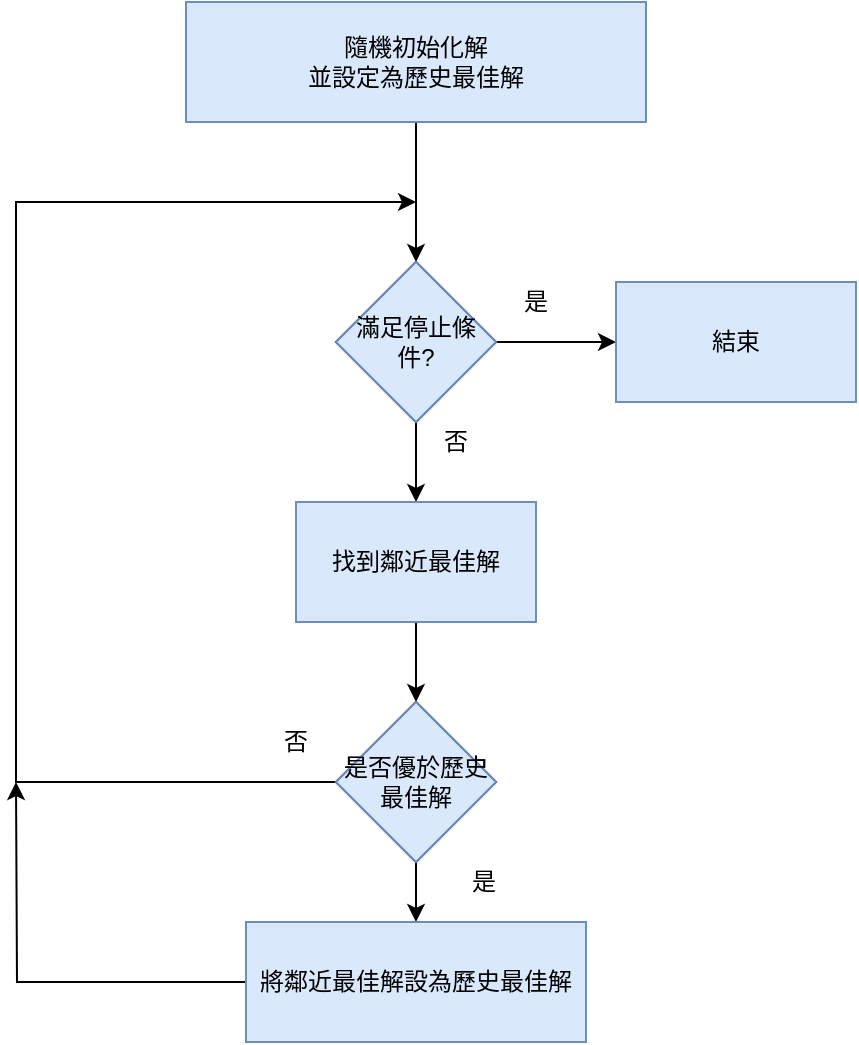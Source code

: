 <mxfile version="14.9.2" type="github">
  <diagram id="5QkBd33RTSYPS9vqj1QY" name="Page-1">
    <mxGraphModel dx="1422" dy="738" grid="1" gridSize="10" guides="1" tooltips="1" connect="1" arrows="1" fold="1" page="1" pageScale="1" pageWidth="827" pageHeight="1169" math="0" shadow="0">
      <root>
        <mxCell id="0" />
        <mxCell id="1" parent="0" />
        <mxCell id="961a6PUNnO08rihcnJV5-5" value="" style="edgeStyle=orthogonalEdgeStyle;rounded=0;orthogonalLoop=1;jettySize=auto;html=1;" edge="1" parent="1" source="961a6PUNnO08rihcnJV5-1" target="961a6PUNnO08rihcnJV5-4">
          <mxGeometry relative="1" as="geometry" />
        </mxCell>
        <mxCell id="961a6PUNnO08rihcnJV5-1" value="隨機初始化解&lt;br&gt;並設定為歷史最佳解" style="rounded=0;whiteSpace=wrap;html=1;fillColor=#dae8fc;strokeColor=#6c8ebf;" vertex="1" parent="1">
          <mxGeometry x="265" y="50" width="230" height="60" as="geometry" />
        </mxCell>
        <mxCell id="961a6PUNnO08rihcnJV5-8" value="" style="edgeStyle=orthogonalEdgeStyle;rounded=0;orthogonalLoop=1;jettySize=auto;html=1;" edge="1" parent="1" source="961a6PUNnO08rihcnJV5-4" target="961a6PUNnO08rihcnJV5-7">
          <mxGeometry relative="1" as="geometry" />
        </mxCell>
        <mxCell id="961a6PUNnO08rihcnJV5-10" value="" style="edgeStyle=orthogonalEdgeStyle;rounded=0;orthogonalLoop=1;jettySize=auto;html=1;" edge="1" parent="1" source="961a6PUNnO08rihcnJV5-4" target="961a6PUNnO08rihcnJV5-9">
          <mxGeometry relative="1" as="geometry" />
        </mxCell>
        <mxCell id="961a6PUNnO08rihcnJV5-4" value="滿足停止條件?" style="rhombus;whiteSpace=wrap;html=1;rounded=0;" vertex="1" parent="1">
          <mxGeometry x="340" y="180" width="80" height="80" as="geometry" />
        </mxCell>
        <mxCell id="961a6PUNnO08rihcnJV5-7" value="結束" style="whiteSpace=wrap;html=1;rounded=0;" vertex="1" parent="1">
          <mxGeometry x="480" y="190" width="120" height="60" as="geometry" />
        </mxCell>
        <mxCell id="961a6PUNnO08rihcnJV5-12" value="" style="edgeStyle=orthogonalEdgeStyle;rounded=0;orthogonalLoop=1;jettySize=auto;html=1;" edge="1" parent="1" source="961a6PUNnO08rihcnJV5-9" target="961a6PUNnO08rihcnJV5-11">
          <mxGeometry relative="1" as="geometry" />
        </mxCell>
        <mxCell id="961a6PUNnO08rihcnJV5-9" value="找到鄰近最佳解" style="whiteSpace=wrap;html=1;rounded=0;" vertex="1" parent="1">
          <mxGeometry x="320" y="300" width="120" height="60" as="geometry" />
        </mxCell>
        <mxCell id="961a6PUNnO08rihcnJV5-14" value="" style="edgeStyle=orthogonalEdgeStyle;rounded=0;orthogonalLoop=1;jettySize=auto;html=1;" edge="1" parent="1" source="961a6PUNnO08rihcnJV5-11" target="961a6PUNnO08rihcnJV5-13">
          <mxGeometry relative="1" as="geometry" />
        </mxCell>
        <mxCell id="961a6PUNnO08rihcnJV5-15" style="edgeStyle=orthogonalEdgeStyle;rounded=0;orthogonalLoop=1;jettySize=auto;html=1;" edge="1" parent="1" source="961a6PUNnO08rihcnJV5-11">
          <mxGeometry relative="1" as="geometry">
            <mxPoint x="380" y="150" as="targetPoint" />
            <Array as="points">
              <mxPoint x="180" y="440" />
              <mxPoint x="180" y="150" />
            </Array>
          </mxGeometry>
        </mxCell>
        <mxCell id="961a6PUNnO08rihcnJV5-11" value="是否優於歷史最佳解" style="rhombus;whiteSpace=wrap;html=1;rounded=0;" vertex="1" parent="1">
          <mxGeometry x="340" y="400" width="80" height="80" as="geometry" />
        </mxCell>
        <mxCell id="961a6PUNnO08rihcnJV5-16" style="edgeStyle=orthogonalEdgeStyle;rounded=0;orthogonalLoop=1;jettySize=auto;html=1;" edge="1" parent="1" source="961a6PUNnO08rihcnJV5-13">
          <mxGeometry relative="1" as="geometry">
            <mxPoint x="180" y="440" as="targetPoint" />
          </mxGeometry>
        </mxCell>
        <mxCell id="961a6PUNnO08rihcnJV5-13" value="&lt;span&gt;將鄰近最佳解設為歷史最佳解&lt;/span&gt;" style="whiteSpace=wrap;html=1;rounded=0;fillColor=#dae8fc;strokeColor=#6c8ebf;" vertex="1" parent="1">
          <mxGeometry x="295" y="510" width="170" height="60" as="geometry" />
        </mxCell>
        <mxCell id="961a6PUNnO08rihcnJV5-17" value="否" style="text;html=1;strokeColor=none;fillColor=none;align=center;verticalAlign=middle;whiteSpace=wrap;rounded=0;" vertex="1" parent="1">
          <mxGeometry x="300" y="410" width="40" height="20" as="geometry" />
        </mxCell>
        <mxCell id="961a6PUNnO08rihcnJV5-18" value="是" style="text;html=1;strokeColor=none;fillColor=none;align=center;verticalAlign=middle;whiteSpace=wrap;rounded=0;" vertex="1" parent="1">
          <mxGeometry x="394" y="480" width="40" height="20" as="geometry" />
        </mxCell>
        <mxCell id="961a6PUNnO08rihcnJV5-19" value="是" style="text;html=1;strokeColor=none;fillColor=none;align=center;verticalAlign=middle;whiteSpace=wrap;rounded=0;" vertex="1" parent="1">
          <mxGeometry x="420" y="190" width="40" height="20" as="geometry" />
        </mxCell>
        <mxCell id="961a6PUNnO08rihcnJV5-20" value="否" style="text;html=1;strokeColor=none;fillColor=none;align=center;verticalAlign=middle;whiteSpace=wrap;rounded=0;" vertex="1" parent="1">
          <mxGeometry x="380" y="260" width="40" height="20" as="geometry" />
        </mxCell>
        <mxCell id="961a6PUNnO08rihcnJV5-23" value="滿足停止條件?" style="rhombus;whiteSpace=wrap;html=1;rounded=0;fillColor=#dae8fc;strokeColor=#6c8ebf;" vertex="1" parent="1">
          <mxGeometry x="340" y="180" width="80" height="80" as="geometry" />
        </mxCell>
        <mxCell id="961a6PUNnO08rihcnJV5-24" value="找到鄰近最佳解" style="whiteSpace=wrap;html=1;rounded=0;fillColor=#dae8fc;strokeColor=#6c8ebf;" vertex="1" parent="1">
          <mxGeometry x="320" y="300" width="120" height="60" as="geometry" />
        </mxCell>
        <mxCell id="961a6PUNnO08rihcnJV5-25" value="結束" style="whiteSpace=wrap;html=1;rounded=0;fillColor=#dae8fc;strokeColor=#6c8ebf;" vertex="1" parent="1">
          <mxGeometry x="480" y="190" width="120" height="60" as="geometry" />
        </mxCell>
        <mxCell id="961a6PUNnO08rihcnJV5-26" value="是否優於歷史最佳解" style="rhombus;whiteSpace=wrap;html=1;rounded=0;fillColor=#dae8fc;strokeColor=#6c8ebf;" vertex="1" parent="1">
          <mxGeometry x="340" y="400" width="80" height="80" as="geometry" />
        </mxCell>
      </root>
    </mxGraphModel>
  </diagram>
</mxfile>
